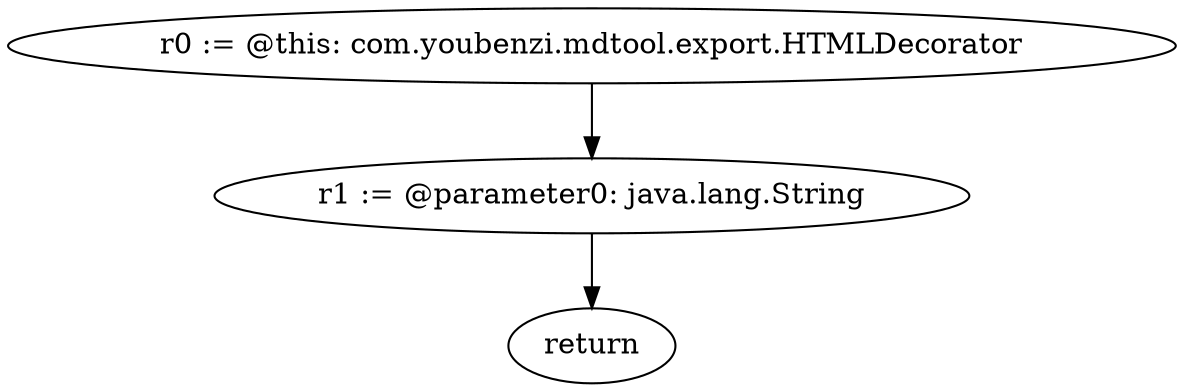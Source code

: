 digraph "unitGraph" {
    "r0 := @this: com.youbenzi.mdtool.export.HTMLDecorator"
    "r1 := @parameter0: java.lang.String"
    "return"
    "r0 := @this: com.youbenzi.mdtool.export.HTMLDecorator"->"r1 := @parameter0: java.lang.String";
    "r1 := @parameter0: java.lang.String"->"return";
}

